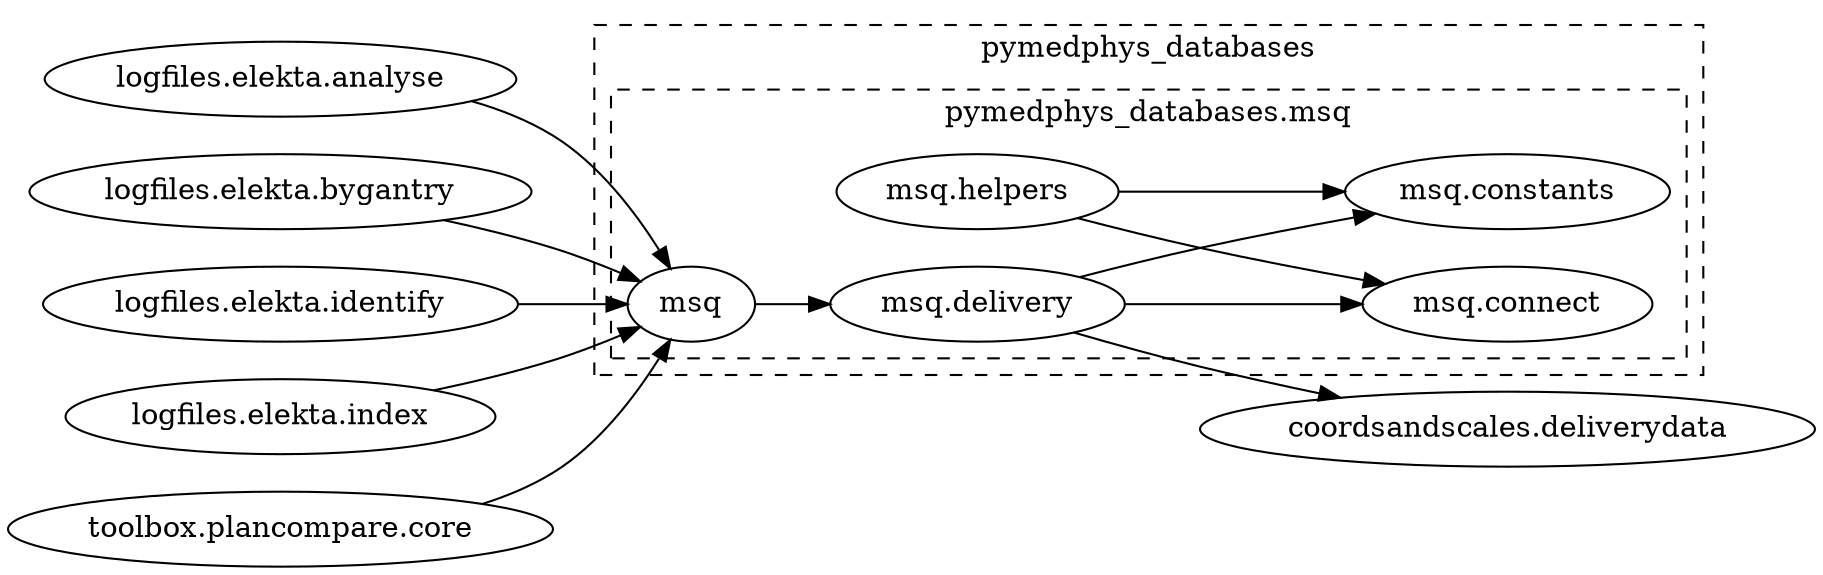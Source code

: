 strict digraph {
	graph [rankdir=LR];
	subgraph cluster_0 {
		graph [URL="#pymedphys-databases",
			label=pymedphys_databases,
			style=dashed
		];
		subgraph cluster_1 {
			graph [URL="#pymedphys-databases-msq",
				label="pymedphys_databases.msq"
			];
			{
				graph [rank=same];
				"pymedphys_databases.msq.connect"				 [URL="https://github.com/pymedphys/pymedphys/blob/master/packages/pymedphys_databases/src/pymedphys_databases/msq/connect.py",
					label="msq.connect"];
				"pymedphys_databases.msq.constants"				 [URL="https://github.com/pymedphys/pymedphys/blob/master/packages/pymedphys_databases/src/pymedphys_databases/msq/constants.py",
					label="msq.constants"];
			}
			{
				graph [rank=same];
				"pymedphys_databases.msq.delivery"				 [URL="https://github.com/pymedphys/pymedphys/blob/master/packages/pymedphys_databases/src/pymedphys_databases/msq/delivery.py",
					label="msq.delivery"];
				"pymedphys_databases.msq.helpers"				 [URL="https://github.com/pymedphys/pymedphys/blob/master/packages/pymedphys_databases/src/pymedphys_databases/msq/helpers.py",
					label="msq.helpers"];
			}
			{
				graph [rank=same];
				"pymedphys_databases.msq"				 [URL="https://github.com/pymedphys/pymedphys/blob/master/packages/pymedphys_databases/src/pymedphys_databases/msq",
					label=msq];
			}
		}
	}
	"pymedphys_databases.msq.delivery" -> "pymedphys_databases.msq.connect";
	"pymedphys_databases.msq.delivery" -> "pymedphys_databases.msq.constants";
	"pymedphys_coordsandscales.deliverydata"	 [URL="https://github.com/pymedphys/pymedphys/blob/master/packages/pymedphys_coordsandscales/src/pymedphys_coordsandscales/deliverydata",
		label="coordsandscales.deliverydata"];
	"pymedphys_databases.msq.delivery" -> "pymedphys_coordsandscales.deliverydata";
	"pymedphys_databases.msq.helpers" -> "pymedphys_databases.msq.connect";
	"pymedphys_databases.msq.helpers" -> "pymedphys_databases.msq.constants";
	"pymedphys_databases.msq" -> "pymedphys_databases.msq.delivery";
	"pymedphys_logfiles.elekta.analyse"	 [URL="https://github.com/pymedphys/pymedphys/blob/master/packages/pymedphys_logfiles/src/pymedphys_logfiles/elekta/analyse.py",
		label="logfiles.elekta.analyse"];
	"pymedphys_logfiles.elekta.analyse" -> "pymedphys_databases.msq";
	"pymedphys_logfiles.elekta.bygantry"	 [URL="https://github.com/pymedphys/pymedphys/blob/master/packages/pymedphys_logfiles/src/pymedphys_logfiles/elekta/bygantry.py",
		label="logfiles.elekta.bygantry"];
	"pymedphys_logfiles.elekta.bygantry" -> "pymedphys_databases.msq";
	"pymedphys_logfiles.elekta.identify"	 [URL="https://github.com/pymedphys/pymedphys/blob/master/packages/pymedphys_logfiles/src/pymedphys_logfiles/elekta/identify.py",
		label="logfiles.elekta.identify"];
	"pymedphys_logfiles.elekta.identify" -> "pymedphys_databases.msq";
	"pymedphys_logfiles.elekta.index"	 [URL="https://github.com/pymedphys/pymedphys/blob/master/packages/pymedphys_logfiles/src/pymedphys_logfiles/elekta/index.py",
		label="logfiles.elekta.index"];
	"pymedphys_logfiles.elekta.index" -> "pymedphys_databases.msq";
	"pymedphys_toolbox.plancompare.core"	 [URL="https://github.com/pymedphys/pymedphys/blob/master/packages/pymedphys_toolbox/src/pymedphys_toolbox/plancompare/core.py",
		label="toolbox.plancompare.core"];
	"pymedphys_toolbox.plancompare.core" -> "pymedphys_databases.msq";
}
